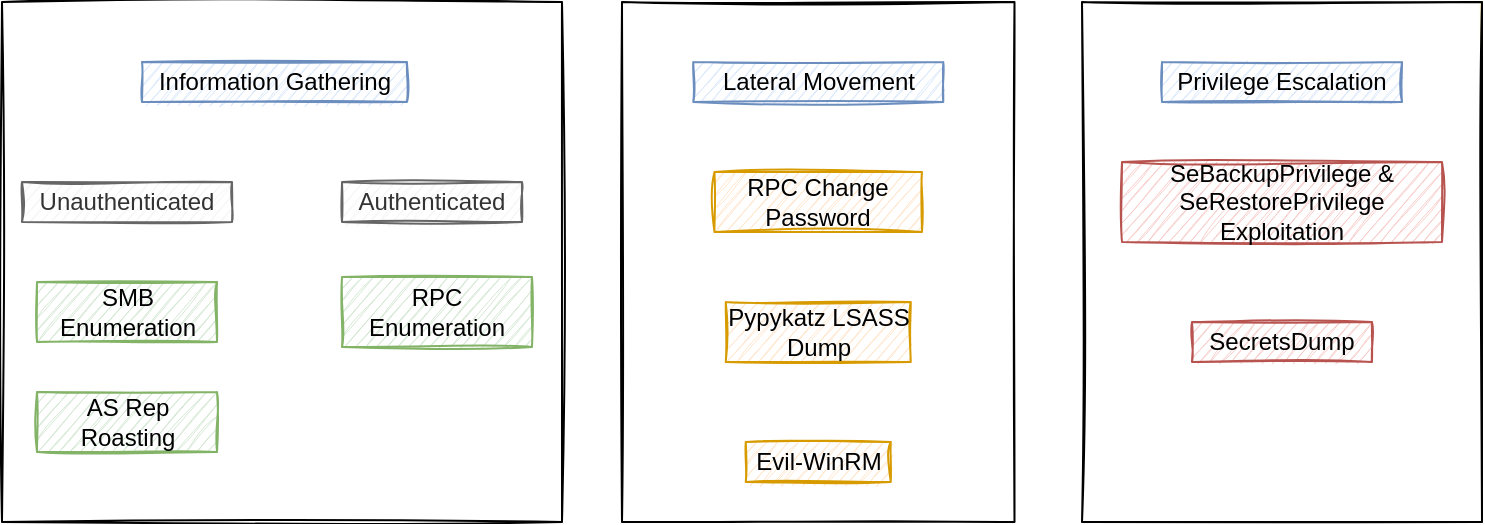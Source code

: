 <mxfile version="13.7.6" type="device"><diagram id="VQJLcb03J9cc_0RmlfgN" name="Page-1"><mxGraphModel dx="1422" dy="800" grid="1" gridSize="10" guides="1" tooltips="1" connect="1" arrows="1" fold="1" page="1" pageScale="1" pageWidth="850" pageHeight="1100" math="0" shadow="0"><root><mxCell id="0"/><mxCell id="1" parent="0"/><mxCell id="QHVISMD7rNsRDA-Nq2bj-33" value="" style="group;fillColor=#fff2cc;strokeColor=#d6b656;container=0;" vertex="1" connectable="0" parent="1"><mxGeometry x="610" y="40" width="200" height="260" as="geometry"/></mxCell><mxCell id="QHVISMD7rNsRDA-Nq2bj-26" value="" style="rounded=0;whiteSpace=wrap;html=1;sketch=1;strokeColor=#000000;" vertex="1" parent="1"><mxGeometry x="610" y="40" width="200" height="260" as="geometry"/></mxCell><mxCell id="QHVISMD7rNsRDA-Nq2bj-17" value="Privilege Escalation" style="text;html=1;fillColor=#dae8fc;align=center;verticalAlign=middle;whiteSpace=wrap;rounded=0;sketch=1;strokeColor=#6c8ebf;" vertex="1" parent="1"><mxGeometry x="650" y="70" width="120" height="20" as="geometry"/></mxCell><mxCell id="QHVISMD7rNsRDA-Nq2bj-21" value="SeBackupPrivilege &amp;amp; SeRestorePrivilege Exploitation" style="text;html=1;fillColor=#f8cecc;align=center;verticalAlign=middle;whiteSpace=wrap;rounded=0;sketch=1;strokeColor=#b85450;" vertex="1" parent="1"><mxGeometry x="630" y="120" width="160" height="40" as="geometry"/></mxCell><mxCell id="QHVISMD7rNsRDA-Nq2bj-22" value="SecretsDump" style="text;html=1;fillColor=#f8cecc;align=center;verticalAlign=middle;whiteSpace=wrap;rounded=0;sketch=1;strokeColor=#b85450;" vertex="1" parent="1"><mxGeometry x="665" y="200" width="90" height="20" as="geometry"/></mxCell><mxCell id="QHVISMD7rNsRDA-Nq2bj-32" value="" style="group" vertex="1" connectable="0" parent="1"><mxGeometry x="380" y="40" width="196.25" height="260" as="geometry"/></mxCell><mxCell id="QHVISMD7rNsRDA-Nq2bj-25" value="" style="rounded=0;whiteSpace=wrap;html=1;sketch=1;strokeColor=#000000;" vertex="1" parent="QHVISMD7rNsRDA-Nq2bj-32"><mxGeometry width="196.25" height="260" as="geometry"/></mxCell><mxCell id="QHVISMD7rNsRDA-Nq2bj-16" value="Lateral Movement" style="text;html=1;fillColor=#dae8fc;align=center;verticalAlign=middle;whiteSpace=wrap;rounded=0;sketch=1;strokeColor=#6c8ebf;" vertex="1" parent="QHVISMD7rNsRDA-Nq2bj-32"><mxGeometry x="35.63" y="30" width="125" height="20" as="geometry"/></mxCell><mxCell id="QHVISMD7rNsRDA-Nq2bj-18" value="RPC Change Password" style="text;html=1;fillColor=#ffe6cc;align=center;verticalAlign=middle;whiteSpace=wrap;rounded=0;sketch=1;strokeColor=#d79b00;" vertex="1" parent="QHVISMD7rNsRDA-Nq2bj-32"><mxGeometry x="46.25" y="85" width="103.75" height="30" as="geometry"/></mxCell><mxCell id="QHVISMD7rNsRDA-Nq2bj-19" value="Pypykatz LSASS Dump" style="text;html=1;fillColor=#ffe6cc;align=center;verticalAlign=middle;whiteSpace=wrap;rounded=0;sketch=1;strokeColor=#d79b00;" vertex="1" parent="QHVISMD7rNsRDA-Nq2bj-32"><mxGeometry x="51.88" y="150" width="92.5" height="30" as="geometry"/></mxCell><mxCell id="QHVISMD7rNsRDA-Nq2bj-20" value="Evil-WinRM" style="text;html=1;fillColor=#ffe6cc;align=center;verticalAlign=middle;whiteSpace=wrap;rounded=0;sketch=1;strokeColor=#d79b00;" vertex="1" parent="QHVISMD7rNsRDA-Nq2bj-32"><mxGeometry x="61.88" y="220" width="72.5" height="20" as="geometry"/></mxCell><mxCell id="QHVISMD7rNsRDA-Nq2bj-24" value="" style="rounded=0;whiteSpace=wrap;html=1;sketch=1;strokeColor=#000000;" vertex="1" parent="1"><mxGeometry x="70" y="40" width="280" height="260" as="geometry"/></mxCell><mxCell id="QHVISMD7rNsRDA-Nq2bj-7" value="Unauthenticated" style="text;html=1;fillColor=#f5f5f5;align=center;verticalAlign=middle;whiteSpace=wrap;rounded=0;sketch=1;strokeColor=#666666;fontColor=#333333;" vertex="1" parent="1"><mxGeometry x="80" y="130" width="105" height="20" as="geometry"/></mxCell><mxCell id="QHVISMD7rNsRDA-Nq2bj-8" value="SMB Enumeration" style="text;html=1;fillColor=#d5e8d4;align=center;verticalAlign=middle;whiteSpace=wrap;rounded=0;sketch=1;strokeColor=#82b366;" vertex="1" parent="1"><mxGeometry x="87.5" y="180" width="90" height="30" as="geometry"/></mxCell><mxCell id="QHVISMD7rNsRDA-Nq2bj-9" value="AS Rep Roasting" style="text;html=1;fillColor=#d5e8d4;align=center;verticalAlign=middle;whiteSpace=wrap;rounded=0;sketch=1;strokeColor=#82b366;" vertex="1" parent="1"><mxGeometry x="87.5" y="235" width="90" height="30" as="geometry"/></mxCell><mxCell id="QHVISMD7rNsRDA-Nq2bj-10" style="edgeStyle=orthogonalEdgeStyle;rounded=0;orthogonalLoop=1;jettySize=auto;html=1;exitX=0.5;exitY=1;exitDx=0;exitDy=0;" edge="1" parent="1" source="QHVISMD7rNsRDA-Nq2bj-8" target="QHVISMD7rNsRDA-Nq2bj-8"><mxGeometry relative="1" as="geometry"/></mxCell><mxCell id="QHVISMD7rNsRDA-Nq2bj-12" value="Authenticated" style="text;html=1;fillColor=#f5f5f5;align=center;verticalAlign=middle;whiteSpace=wrap;rounded=0;sketch=1;strokeColor=#666666;fontColor=#333333;" vertex="1" parent="1"><mxGeometry x="240" y="130" width="90" height="20" as="geometry"/></mxCell><mxCell id="QHVISMD7rNsRDA-Nq2bj-13" value="RPC Enumeration" style="text;html=1;fillColor=#d5e8d4;align=center;verticalAlign=middle;whiteSpace=wrap;rounded=0;sketch=1;strokeColor=#82b366;" vertex="1" parent="1"><mxGeometry x="240" y="177.5" width="95" height="35" as="geometry"/></mxCell><mxCell id="QHVISMD7rNsRDA-Nq2bj-15" value="Information Gathering" style="text;html=1;fillColor=#dae8fc;align=center;verticalAlign=middle;whiteSpace=wrap;rounded=0;sketch=1;strokeColor=#6c8ebf;" vertex="1" parent="1"><mxGeometry x="140" y="70" width="132.5" height="20" as="geometry"/></mxCell></root></mxGraphModel></diagram></mxfile>